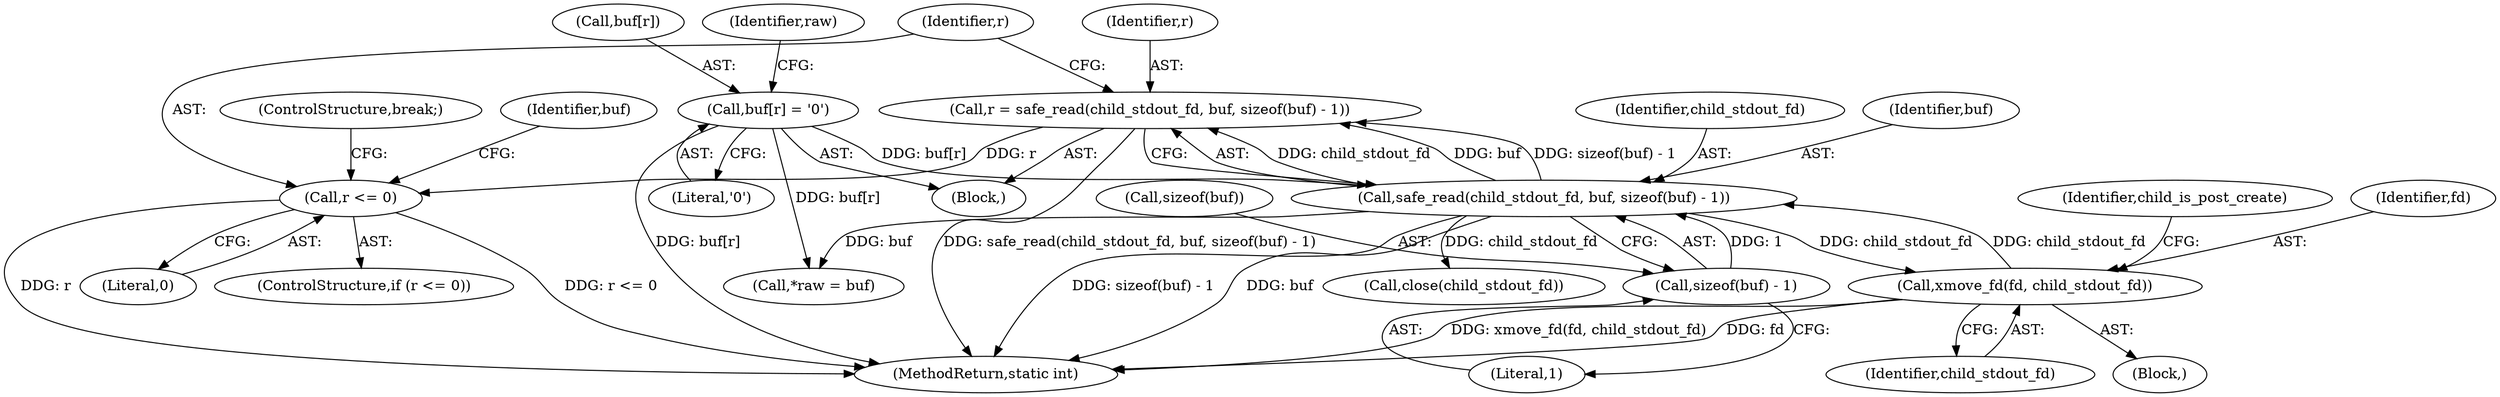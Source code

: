 digraph "0_abrt_8939398b82006ba1fec4ed491339fc075f43fc7c_0@API" {
"1000198" [label="(Call,r = safe_read(child_stdout_fd, buf, sizeof(buf) - 1))"];
"1000200" [label="(Call,safe_read(child_stdout_fd, buf, sizeof(buf) - 1))"];
"1000469" [label="(Call,xmove_fd(fd, child_stdout_fd))"];
"1000212" [label="(Call,buf[r] = '\0')"];
"1000203" [label="(Call,sizeof(buf) - 1)"];
"1000208" [label="(Call,r <= 0)"];
"1000201" [label="(Identifier,child_stdout_fd)"];
"1000208" [label="(Call,r <= 0)"];
"1000203" [label="(Call,sizeof(buf) - 1)"];
"1000216" [label="(Literal,'\0')"];
"1000211" [label="(ControlStructure,break;)"];
"1000218" [label="(Call,*raw = buf)"];
"1000206" [label="(Literal,1)"];
"1000192" [label="(Block,)"];
"1000202" [label="(Identifier,buf)"];
"1000471" [label="(Identifier,child_stdout_fd)"];
"1000209" [label="(Identifier,r)"];
"1000200" [label="(Call,safe_read(child_stdout_fd, buf, sizeof(buf) - 1))"];
"1000213" [label="(Call,buf[r])"];
"1000219" [label="(Identifier,raw)"];
"1000473" [label="(Identifier,child_is_post_create)"];
"1000204" [label="(Call,sizeof(buf))"];
"1000494" [label="(Call,close(child_stdout_fd))"];
"1000470" [label="(Identifier,fd)"];
"1000212" [label="(Call,buf[r] = '\0')"];
"1000207" [label="(ControlStructure,if (r <= 0))"];
"1000199" [label="(Identifier,r)"];
"1000498" [label="(MethodReturn,static int)"];
"1000198" [label="(Call,r = safe_read(child_stdout_fd, buf, sizeof(buf) - 1))"];
"1000133" [label="(Block,)"];
"1000469" [label="(Call,xmove_fd(fd, child_stdout_fd))"];
"1000210" [label="(Literal,0)"];
"1000214" [label="(Identifier,buf)"];
"1000198" -> "1000192"  [label="AST: "];
"1000198" -> "1000200"  [label="CFG: "];
"1000199" -> "1000198"  [label="AST: "];
"1000200" -> "1000198"  [label="AST: "];
"1000209" -> "1000198"  [label="CFG: "];
"1000198" -> "1000498"  [label="DDG: safe_read(child_stdout_fd, buf, sizeof(buf) - 1)"];
"1000200" -> "1000198"  [label="DDG: child_stdout_fd"];
"1000200" -> "1000198"  [label="DDG: buf"];
"1000200" -> "1000198"  [label="DDG: sizeof(buf) - 1"];
"1000198" -> "1000208"  [label="DDG: r"];
"1000200" -> "1000203"  [label="CFG: "];
"1000201" -> "1000200"  [label="AST: "];
"1000202" -> "1000200"  [label="AST: "];
"1000203" -> "1000200"  [label="AST: "];
"1000200" -> "1000498"  [label="DDG: sizeof(buf) - 1"];
"1000200" -> "1000498"  [label="DDG: buf"];
"1000469" -> "1000200"  [label="DDG: child_stdout_fd"];
"1000212" -> "1000200"  [label="DDG: buf[r]"];
"1000203" -> "1000200"  [label="DDG: 1"];
"1000200" -> "1000218"  [label="DDG: buf"];
"1000200" -> "1000469"  [label="DDG: child_stdout_fd"];
"1000200" -> "1000494"  [label="DDG: child_stdout_fd"];
"1000469" -> "1000133"  [label="AST: "];
"1000469" -> "1000471"  [label="CFG: "];
"1000470" -> "1000469"  [label="AST: "];
"1000471" -> "1000469"  [label="AST: "];
"1000473" -> "1000469"  [label="CFG: "];
"1000469" -> "1000498"  [label="DDG: xmove_fd(fd, child_stdout_fd)"];
"1000469" -> "1000498"  [label="DDG: fd"];
"1000212" -> "1000192"  [label="AST: "];
"1000212" -> "1000216"  [label="CFG: "];
"1000213" -> "1000212"  [label="AST: "];
"1000216" -> "1000212"  [label="AST: "];
"1000219" -> "1000212"  [label="CFG: "];
"1000212" -> "1000498"  [label="DDG: buf[r]"];
"1000212" -> "1000218"  [label="DDG: buf[r]"];
"1000203" -> "1000206"  [label="CFG: "];
"1000204" -> "1000203"  [label="AST: "];
"1000206" -> "1000203"  [label="AST: "];
"1000208" -> "1000207"  [label="AST: "];
"1000208" -> "1000210"  [label="CFG: "];
"1000209" -> "1000208"  [label="AST: "];
"1000210" -> "1000208"  [label="AST: "];
"1000211" -> "1000208"  [label="CFG: "];
"1000214" -> "1000208"  [label="CFG: "];
"1000208" -> "1000498"  [label="DDG: r"];
"1000208" -> "1000498"  [label="DDG: r <= 0"];
}

